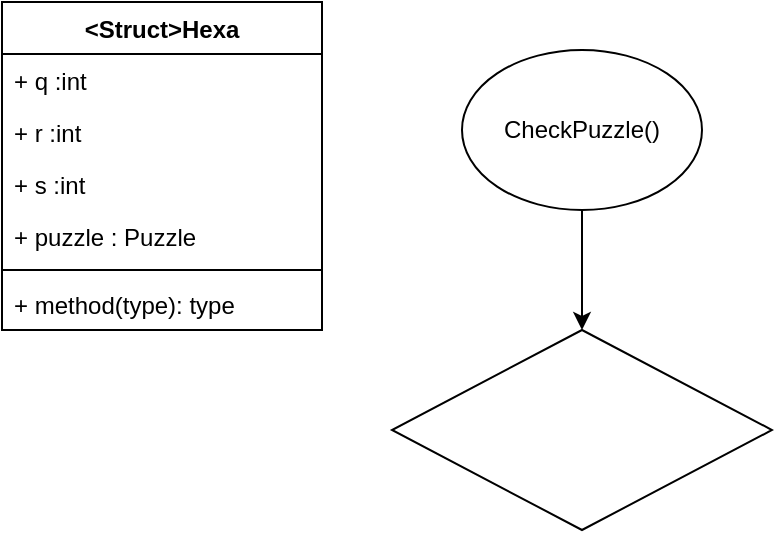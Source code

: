 <mxfile version="13.9.9" type="device"><diagram id="C5RBs43oDa-KdzZeNtuy" name="Page-1"><mxGraphModel dx="1550" dy="982" grid="1" gridSize="10" guides="1" tooltips="1" connect="1" arrows="1" fold="1" page="1" pageScale="1" pageWidth="827" pageHeight="1169" math="0" shadow="0"><root><mxCell id="WIyWlLk6GJQsqaUBKTNV-0"/><mxCell id="WIyWlLk6GJQsqaUBKTNV-1" parent="WIyWlLk6GJQsqaUBKTNV-0"/><mxCell id="jpqRaJqhkWFRLy6KHrbQ-1" style="edgeStyle=orthogonalEdgeStyle;rounded=0;orthogonalLoop=1;jettySize=auto;html=1;" parent="WIyWlLk6GJQsqaUBKTNV-1" source="jpqRaJqhkWFRLy6KHrbQ-0" target="jpqRaJqhkWFRLy6KHrbQ-3" edge="1"><mxGeometry relative="1" as="geometry"><mxPoint x="310" y="280" as="targetPoint"/></mxGeometry></mxCell><mxCell id="jpqRaJqhkWFRLy6KHrbQ-0" value="CheckPuzzle()" style="ellipse;whiteSpace=wrap;html=1;" parent="WIyWlLk6GJQsqaUBKTNV-1" vertex="1"><mxGeometry x="250" y="150" width="120" height="80" as="geometry"/></mxCell><mxCell id="jpqRaJqhkWFRLy6KHrbQ-3" value="" style="rhombus;whiteSpace=wrap;html=1;" parent="WIyWlLk6GJQsqaUBKTNV-1" vertex="1"><mxGeometry x="215" y="290" width="190" height="100" as="geometry"/></mxCell><mxCell id="hMeTF05Y_PrnTKBUz9tR-0" value="&lt;Struct&gt;Hexa" style="swimlane;fontStyle=1;align=center;verticalAlign=top;childLayout=stackLayout;horizontal=1;startSize=26;horizontalStack=0;resizeParent=1;resizeParentMax=0;resizeLast=0;collapsible=1;marginBottom=0;" vertex="1" parent="WIyWlLk6GJQsqaUBKTNV-1"><mxGeometry x="20" y="126" width="160" height="164" as="geometry"/></mxCell><mxCell id="hMeTF05Y_PrnTKBUz9tR-1" value="+ q :int" style="text;strokeColor=none;fillColor=none;align=left;verticalAlign=top;spacingLeft=4;spacingRight=4;overflow=hidden;rotatable=0;points=[[0,0.5],[1,0.5]];portConstraint=eastwest;" vertex="1" parent="hMeTF05Y_PrnTKBUz9tR-0"><mxGeometry y="26" width="160" height="26" as="geometry"/></mxCell><mxCell id="hMeTF05Y_PrnTKBUz9tR-2" value="+ r :int" style="text;strokeColor=none;fillColor=none;align=left;verticalAlign=top;spacingLeft=4;spacingRight=4;overflow=hidden;rotatable=0;points=[[0,0.5],[1,0.5]];portConstraint=eastwest;" vertex="1" parent="hMeTF05Y_PrnTKBUz9tR-0"><mxGeometry y="52" width="160" height="26" as="geometry"/></mxCell><mxCell id="hMeTF05Y_PrnTKBUz9tR-3" value="+ s :int" style="text;strokeColor=none;fillColor=none;align=left;verticalAlign=top;spacingLeft=4;spacingRight=4;overflow=hidden;rotatable=0;points=[[0,0.5],[1,0.5]];portConstraint=eastwest;" vertex="1" parent="hMeTF05Y_PrnTKBUz9tR-0"><mxGeometry y="78" width="160" height="26" as="geometry"/></mxCell><mxCell id="hMeTF05Y_PrnTKBUz9tR-4" value="+ puzzle : Puzzle " style="text;strokeColor=none;fillColor=none;align=left;verticalAlign=top;spacingLeft=4;spacingRight=4;overflow=hidden;rotatable=0;points=[[0,0.5],[1,0.5]];portConstraint=eastwest;" vertex="1" parent="hMeTF05Y_PrnTKBUz9tR-0"><mxGeometry y="104" width="160" height="26" as="geometry"/></mxCell><mxCell id="hMeTF05Y_PrnTKBUz9tR-5" value="" style="line;strokeWidth=1;fillColor=none;align=left;verticalAlign=middle;spacingTop=-1;spacingLeft=3;spacingRight=3;rotatable=0;labelPosition=right;points=[];portConstraint=eastwest;" vertex="1" parent="hMeTF05Y_PrnTKBUz9tR-0"><mxGeometry y="130" width="160" height="8" as="geometry"/></mxCell><mxCell id="hMeTF05Y_PrnTKBUz9tR-6" value="+ method(type): type" style="text;strokeColor=none;fillColor=none;align=left;verticalAlign=top;spacingLeft=4;spacingRight=4;overflow=hidden;rotatable=0;points=[[0,0.5],[1,0.5]];portConstraint=eastwest;" vertex="1" parent="hMeTF05Y_PrnTKBUz9tR-0"><mxGeometry y="138" width="160" height="26" as="geometry"/></mxCell></root></mxGraphModel></diagram></mxfile>